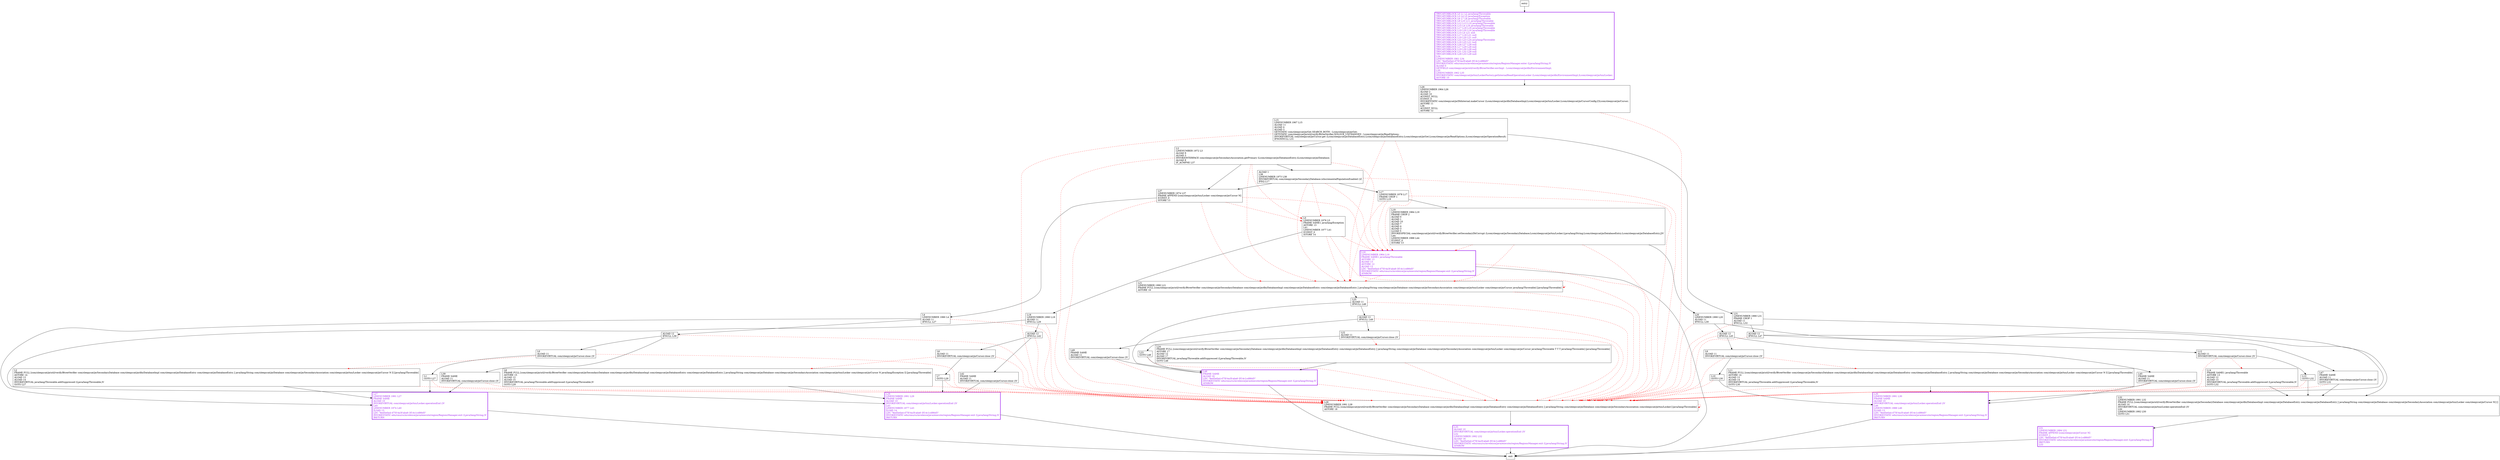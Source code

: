 digraph checkOneSecondaryKeyExists {
node [shape=record];
761502957 [label="ALOAD 12\lIFNULL L45\l"];
911440347 [label="L10\lGOTO L30\l"];
1302454725 [label="L18\lLINENUMBER 1990 L18\lALOAD 11\lIFNULL L29\l"];
796535531 [label="L42\lFRAME SAME\lALOAD 11\lINVOKEVIRTUAL com/sleepycat/je/Cursor.close ()V\l"];
146369534 [label="L20\lLINENUMBER 1990 L20\lALOAD 11\lIFNULL L30\l"];
2066231541 [label="L39\lFRAME SAME\lALOAD 11\lINVOKEVIRTUAL com/sleepycat/je/Cursor.close ()V\l"];
705374828 [label="L2\lFRAME FULL [com/sleepycat/je/util/verify/BtreeVerifier com/sleepycat/je/SecondaryDatabase com/sleepycat/je/dbi/DatabaseImpl com/sleepycat/je/DatabaseEntry com/sleepycat/je/DatabaseEntry J java/lang/String com/sleepycat/je/Database com/sleepycat/je/SecondaryAssociation com/sleepycat/je/txn/Locker com/sleepycat/je/Cursor N I] [java/lang/Throwable]\lASTORE 14\lALOAD 12\lALOAD 14\lINVOKEVIRTUAL java/lang/Throwable.addSuppressed (Ljava/lang/Throwable;)V\lGOTO L27\l"];
687613783 [label="ALOAD 12\lIFNULL L47\l"];
1609209728 [label="L27\lLINENUMBER 1991 L27\lFRAME SAME\lALOAD 10\lINVOKEVIRTUAL com/sleepycat/je/txn/Locker.operationEnd ()V\lL40\lLINENUMBER 1974 L40\lILOAD 13\lLDC \"8ed5e0a4-d75f-4a3f-aba6-3f14c1cd86d5\"\lINVOKESTATIC edu/cmu/cs/mvelezce/java/execute/region/RegionsManager.exit (Ljava/lang/String;)V\lIRETURN\l"];
486810035 [label="L8\lFRAME FULL [com/sleepycat/je/util/verify/BtreeVerifier com/sleepycat/je/SecondaryDatabase com/sleepycat/je/dbi/DatabaseImpl com/sleepycat/je/DatabaseEntry com/sleepycat/je/DatabaseEntry J java/lang/String com/sleepycat/je/Database com/sleepycat/je/SecondaryAssociation com/sleepycat/je/txn/Locker com/sleepycat/je/Cursor N java/lang/Exception I] [java/lang/Throwable]\lASTORE 15\lALOAD 12\lALOAD 15\lINVOKEVIRTUAL java/lang/Throwable.addSuppressed (Ljava/lang/Throwable;)V\lGOTO L29\l"];
1174825563 [label="L5\lLINENUMBER 1976 L5\lFRAME SAME1 java/lang/Exception\lASTORE 13\lL41\lLINENUMBER 1977 L41\lICONST_0\lISTORE 14\l"];
640073855 [label="L33\lALOAD 10\lINVOKEVIRTUAL com/sleepycat/je/txn/Locker.operationEnd ()V\lL52\lLINENUMBER 1992 L52\lALOAD 18\lLDC \"8ed5e0a4-d75f-4a3f-aba6-3f14c1cd86d5\"\lINVOKESTATIC edu/cmu/cs/mvelezce/java/execute/region/RegionsManager.exit (Ljava/lang/String;)V\lATHROW\l"];
393657900 [label="L45\lFRAME SAME\lALOAD 11\lINVOKEVIRTUAL com/sleepycat/je/Cursor.close ()V\l"];
1755698426 [label="L9\lALOAD 11\lINVOKEVIRTUAL com/sleepycat/je/Cursor.close ()V\l"];
699645715 [label="L3\lLINENUMBER 1972 L3\lALOAD 9\lALOAD 3\lINVOKEINTERFACE com/sleepycat/je/SecondaryAssociation.getPrimary (Lcom/sleepycat/je/DatabaseEntry;)Lcom/sleepycat/je/Database;\lALOAD 8\lIF_ACMPNE L37\l"];
1398062660 [label="L28\lLINENUMBER 1991 L28\lFRAME FULL [com/sleepycat/je/util/verify/BtreeVerifier com/sleepycat/je/SecondaryDatabase com/sleepycat/je/dbi/DatabaseImpl com/sleepycat/je/DatabaseEntry com/sleepycat/je/DatabaseEntry J java/lang/String com/sleepycat/je/Database com/sleepycat/je/SecondaryAssociation com/sleepycat/je/txn/Locker] [java/lang/Throwable]\lASTORE 18\l"];
1130006246 [label="ALOAD 1\lL38\lLINENUMBER 1973 L38\lINVOKEVIRTUAL com/sleepycat/je/SecondaryDatabase.isIncrementalPopulationEnabled ()Z\lIFEQ L17\l"];
473692697 [label="L37\lLINENUMBER 1974 L37\lFRAME APPEND [com/sleepycat/je/txn/Locker com/sleepycat/je/Cursor N]\lICONST_0\lISTORE 13\l"];
1030240965 [label="L1\lGOTO L27\l"];
1542248258 [label="L25\lALOAD 11\lIFNULL L48\l"];
30546476 [label="L7\lGOTO L29\l"];
559691473 [label="L51\lLINENUMBER 1994 L51\lFRAME APPEND [com/sleepycat/je/Cursor N]\lICONST_1\lLDC \"8ed5e0a4-d75f-4a3f-aba6-3f14c1cd86d5\"\lINVOKESTATIC edu/cmu/cs/mvelezce/java/execute/region/RegionsManager.exit (Ljava/lang/String;)V\lIRETURN\lL53\l"];
1608307584 [label="L15\lLINENUMBER 1967 L15\lALOAD 11\lALOAD 4\lALOAD 3\lGETSTATIC com/sleepycat/je/Get.SEARCH_BOTH : Lcom/sleepycat/je/Get;\lGETSTATIC com/sleepycat/je/util/verify/BtreeVerifier.NOLOCK_UNCHANGED : Lcom/sleepycat/je/ReadOptions;\lINVOKEVIRTUAL com/sleepycat/je/Cursor.get (Lcom/sleepycat/je/DatabaseEntry;Lcom/sleepycat/je/DatabaseEntry;Lcom/sleepycat/je/Get;Lcom/sleepycat/je/ReadOptions;)Lcom/sleepycat/je/OperationResult;\lIFNONNULL L31\l"];
1717619171 [label="L22\lALOAD 11\lINVOKEVIRTUAL com/sleepycat/je/Cursor.close ()V\l"];
613268350 [label="L21\lLINENUMBER 1990 L21\lFRAME FULL [com/sleepycat/je/util/verify/BtreeVerifier com/sleepycat/je/SecondaryDatabase com/sleepycat/je/dbi/DatabaseImpl com/sleepycat/je/DatabaseEntry com/sleepycat/je/DatabaseEntry J java/lang/String com/sleepycat/je/Database com/sleepycat/je/SecondaryAssociation com/sleepycat/je/txn/Locker com/sleepycat/je/Cursor java/lang/Throwable] [java/lang/Throwable]\lASTORE 16\l"];
666965575 [label="L11\lFRAME FULL [com/sleepycat/je/util/verify/BtreeVerifier com/sleepycat/je/SecondaryDatabase com/sleepycat/je/dbi/DatabaseImpl com/sleepycat/je/DatabaseEntry com/sleepycat/je/DatabaseEntry J java/lang/String com/sleepycat/je/Database com/sleepycat/je/SecondaryAssociation com/sleepycat/je/txn/Locker com/sleepycat/je/Cursor N I] [java/lang/Throwable]\lASTORE 14\lALOAD 12\lALOAD 14\lINVOKEVIRTUAL java/lang/Throwable.addSuppressed (Ljava/lang/Throwable;)V\lGOTO L30\l"];
1445952977 [label="L47\lFRAME SAME\lALOAD 11\lINVOKEVIRTUAL com/sleepycat/je/Cursor.close ()V\lGOTO L32\l"];
1746894718 [label="L0\lALOAD 11\lINVOKEVIRTUAL com/sleepycat/je/Cursor.close ()V\l"];
1161773596 [label="L48\lFRAME SAME\lALOAD 16\lLDC \"8ed5e0a4-d75f-4a3f-aba6-3f14c1cd86d5\"\lINVOKESTATIC edu/cmu/cs/mvelezce/java/execute/region/RegionsManager.exit (Ljava/lang/String;)V\lATHROW\l"];
1729763085 [label="ALOAD 12\lIFNULL L49\l"];
892166333 [label="L6\lALOAD 11\lINVOKEVIRTUAL com/sleepycat/je/Cursor.close ()V\l"];
832780701 [label="L32\lLINENUMBER 1991 L32\lFRAME FULL [com/sleepycat/je/util/verify/BtreeVerifier com/sleepycat/je/SecondaryDatabase com/sleepycat/je/dbi/DatabaseImpl com/sleepycat/je/DatabaseEntry com/sleepycat/je/DatabaseEntry J java/lang/String com/sleepycat/je/Database com/sleepycat/je/SecondaryAssociation com/sleepycat/je/txn/Locker com/sleepycat/je/Cursor N] []\lALOAD 10\lINVOKEVIRTUAL com/sleepycat/je/txn/Locker.operationEnd ()V\lL50\lLINENUMBER 1992 L50\lGOTO L51\l"];
1960344354 [label="L19\lLINENUMBER 1984 L19\lFRAME CHOP 2\lALOAD 0\lALOAD 1\lALOAD 10\lALOAD 7\lALOAD 4\lALOAD 3\lLLOAD 5\lINVOKESPECIAL com/sleepycat/je/util/verify/BtreeVerifier.setSecondaryDbCorrupt (Lcom/sleepycat/je/SecondaryDatabase;Lcom/sleepycat/je/txn/Locker;Ljava/lang/String;Lcom/sleepycat/je/DatabaseEntry;Lcom/sleepycat/je/DatabaseEntry;J)V\lL44\lLINENUMBER 1988 L44\lICONST_0\lISTORE 13\l"];
309577785 [label="L24\lFRAME FULL [com/sleepycat/je/util/verify/BtreeVerifier com/sleepycat/je/SecondaryDatabase com/sleepycat/je/dbi/DatabaseImpl com/sleepycat/je/DatabaseEntry com/sleepycat/je/DatabaseEntry J java/lang/String com/sleepycat/je/Database com/sleepycat/je/SecondaryAssociation com/sleepycat/je/txn/Locker com/sleepycat/je/Cursor java/lang/Throwable T T T java/lang/Throwable] [java/lang/Throwable]\lASTORE 17\lALOAD 12\lALOAD 17\lINVOKEVIRTUAL java/lang/Throwable.addSuppressed (Ljava/lang/Throwable;)V\lGOTO L48\l"];
992162317 [label="L26\lLINENUMBER 1964 L26\lALOAD 2\lALOAD 10\lACONST_NULL\lICONST_0\lINVOKESTATIC com/sleepycat/je/DbInternal.makeCursor (Lcom/sleepycat/je/dbi/DatabaseImpl;Lcom/sleepycat/je/txn/Locker;Lcom/sleepycat/je/CursorConfig;Z)Lcom/sleepycat/je/Cursor;\lASTORE 11\lL36\lACONST_NULL\lASTORE 12\l"];
1278136619 [label="L30\lLINENUMBER 1991 L30\lFRAME SAME\lALOAD 10\lINVOKEVIRTUAL com/sleepycat/je/txn/Locker.operationEnd ()V\lL46\lLINENUMBER 1988 L46\lILOAD 13\lLDC \"8ed5e0a4-d75f-4a3f-aba6-3f14c1cd86d5\"\lINVOKESTATIC edu/cmu/cs/mvelezce/java/execute/region/RegionsManager.exit (Ljava/lang/String;)V\lIRETURN\l"];
1636017092 [label="L16\lLINENUMBER 1964 L16\lFRAME SAME1 java/lang/Throwable\lASTORE 13\lALOAD 13\lASTORE 12\lALOAD 13\lLDC \"8ed5e0a4-d75f-4a3f-aba6-3f14c1cd86d5\"\lINVOKESTATIC edu/cmu/cs/mvelezce/java/execute/region/RegionsManager.exit (Ljava/lang/String;)V\lATHROW\l"];
1805459649 [label="ALOAD 12\lIFNULL L39\l"];
1207110073 [label="L31\lLINENUMBER 1990 L31\lFRAME CHOP 1\lALOAD 11\lIFNULL L32\l"];
530809621 [label="TRYCATCHBLOCK L0 L1 L2 java/lang/Throwable\lTRYCATCHBLOCK L3 L4 L5 java/lang/Exception\lTRYCATCHBLOCK L6 L7 L8 java/lang/Throwable\lTRYCATCHBLOCK L9 L10 L11 java/lang/Throwable\lTRYCATCHBLOCK L12 L13 L14 java/lang/Throwable\lTRYCATCHBLOCK L15 L4 L16 java/lang/Throwable\lTRYCATCHBLOCK L17 L18 L16 java/lang/Throwable\lTRYCATCHBLOCK L19 L20 L16 java/lang/Throwable\lTRYCATCHBLOCK L15 L4 L21 null\lTRYCATCHBLOCK L17 L18 L21 null\lTRYCATCHBLOCK L19 L20 L21 null\lTRYCATCHBLOCK L22 L23 L24 java/lang/Throwable\lTRYCATCHBLOCK L16 L25 L21 null\lTRYCATCHBLOCK L26 L27 L28 null\lTRYCATCHBLOCK L17 L29 L28 null\lTRYCATCHBLOCK L19 L30 L28 null\lTRYCATCHBLOCK L31 L32 L28 null\lTRYCATCHBLOCK L28 L33 L28 null\lL34\lLINENUMBER 1961 L34\lLDC \"8ed5e0a4-d75f-4a3f-aba6-3f14c1cd86d5\"\lINVOKESTATIC edu/cmu/cs/mvelezce/java/execute/region/RegionsManager.enter (Ljava/lang/String;)V\lALOAD 0\lGETFIELD com/sleepycat/je/util/verify/BtreeVerifier.envImpl : Lcom/sleepycat/je/dbi/EnvironmentImpl;\lL35\lLINENUMBER 1962 L35\lINVOKESTATIC com/sleepycat/je/txn/LockerFactory.getInternalReadOperationLocker (Lcom/sleepycat/je/dbi/EnvironmentImpl;)Lcom/sleepycat/je/txn/Locker;\lASTORE 10\l"];
961718606 [label="L17\lLINENUMBER 1978 L17\lFRAME CHOP 1\lGOTO L19\l"];
1373028198 [label="L23\lGOTO L48\l"];
1887473913 [label="L14\lFRAME SAME1 java/lang/Throwable\lASTORE 13\lALOAD 12\lALOAD 13\lINVOKEVIRTUAL java/lang/Throwable.addSuppressed (Ljava/lang/Throwable;)V\lGOTO L32\l"];
204473203 [label="L49\lFRAME SAME\lALOAD 11\lINVOKEVIRTUAL com/sleepycat/je/Cursor.close ()V\l"];
460628661 [label="L12\lALOAD 11\lINVOKEVIRTUAL com/sleepycat/je/Cursor.close ()V\l"];
1858020779 [label="L29\lLINENUMBER 1991 L29\lFRAME SAME\lALOAD 10\lINVOKEVIRTUAL com/sleepycat/je/txn/Locker.operationEnd ()V\lL43\lLINENUMBER 1977 L43\lILOAD 14\lLDC \"8ed5e0a4-d75f-4a3f-aba6-3f14c1cd86d5\"\lINVOKESTATIC edu/cmu/cs/mvelezce/java/execute/region/RegionsManager.exit (Ljava/lang/String;)V\lIRETURN\l"];
1563473701 [label="L13\lGOTO L32\l"];
939587259 [label="ALOAD 12\lIFNULL L42\l"];
985977300 [label="L4\lLINENUMBER 1990 L4\lALOAD 11\lIFNULL L27\l"];
entry;
exit;
761502957 -> 393657900
761502957 -> 1755698426
761502957 -> 1398062660 [style=dashed, color=red]
911440347 -> 1278136619
911440347 -> 1398062660 [style=dashed, color=red]
1302454725 -> 1858020779
1302454725 -> 939587259
1302454725 -> 1398062660 [style=dashed, color=red]
796535531 -> 1858020779
796535531 -> 1398062660 [style=dashed, color=red]
146369534 -> 1278136619
146369534 -> 761502957
146369534 -> 1398062660 [style=dashed, color=red]
2066231541 -> 1609209728
2066231541 -> 1398062660 [style=dashed, color=red]
705374828 -> 1609209728
705374828 -> 1398062660 [style=dashed, color=red]
687613783 -> 460628661
687613783 -> 1445952977
687613783 -> 1398062660 [style=dashed, color=red]
1609209728 -> exit
486810035 -> 1858020779
486810035 -> 1398062660 [style=dashed, color=red]
1174825563 -> 1636017092 [style=dashed, color=red]
1174825563 -> 1302454725
1174825563 -> 1398062660 [style=dashed, color=red]
1174825563 -> 613268350 [style=dashed, color=red]
640073855 -> exit
393657900 -> 1278136619
393657900 -> 1398062660 [style=dashed, color=red]
1755698426 -> 666965575 [style=dashed, color=red]
1755698426 -> 911440347
1755698426 -> 1398062660 [style=dashed, color=red]
699645715 -> 473692697
699645715 -> 1174825563 [style=dashed, color=red]
699645715 -> 1636017092 [style=dashed, color=red]
699645715 -> 1398062660 [style=dashed, color=red]
699645715 -> 1130006246
699645715 -> 613268350 [style=dashed, color=red]
1398062660 -> 640073855
1398062660 -> 1398062660 [style=dashed, color=red]
1130006246 -> 473692697
1130006246 -> 1174825563 [style=dashed, color=red]
1130006246 -> 1636017092 [style=dashed, color=red]
1130006246 -> 961718606
1130006246 -> 1398062660 [style=dashed, color=red]
1130006246 -> 613268350 [style=dashed, color=red]
473692697 -> 1174825563 [style=dashed, color=red]
473692697 -> 1636017092 [style=dashed, color=red]
473692697 -> 1398062660 [style=dashed, color=red]
473692697 -> 985977300
473692697 -> 613268350 [style=dashed, color=red]
entry -> 530809621
1030240965 -> 1609209728
1030240965 -> 1398062660 [style=dashed, color=red]
1542248258 -> 1161773596
1542248258 -> 1398062660 [style=dashed, color=red]
1542248258 -> 1729763085
30546476 -> 1858020779
30546476 -> 1398062660 [style=dashed, color=red]
559691473 -> exit
1608307584 -> 1636017092 [style=dashed, color=red]
1608307584 -> 1207110073
1608307584 -> 699645715
1608307584 -> 1398062660 [style=dashed, color=red]
1608307584 -> 613268350 [style=dashed, color=red]
1717619171 -> 309577785 [style=dashed, color=red]
1717619171 -> 1373028198
1717619171 -> 1398062660 [style=dashed, color=red]
613268350 -> 1542248258
613268350 -> 1398062660 [style=dashed, color=red]
613268350 -> 613268350 [style=dashed, color=red]
666965575 -> 1278136619
666965575 -> 1398062660 [style=dashed, color=red]
1445952977 -> 832780701
1445952977 -> 1398062660 [style=dashed, color=red]
1746894718 -> 1030240965
1746894718 -> 705374828 [style=dashed, color=red]
1746894718 -> 1398062660 [style=dashed, color=red]
1161773596 -> exit
1161773596 -> 1398062660 [style=dashed, color=red]
1729763085 -> 1717619171
1729763085 -> 1398062660 [style=dashed, color=red]
1729763085 -> 204473203
892166333 -> 30546476
892166333 -> 486810035 [style=dashed, color=red]
892166333 -> 1398062660 [style=dashed, color=red]
832780701 -> 559691473
1960344354 -> 146369534
1960344354 -> 1636017092 [style=dashed, color=red]
1960344354 -> 1398062660 [style=dashed, color=red]
1960344354 -> 613268350 [style=dashed, color=red]
309577785 -> 1161773596
309577785 -> 1398062660 [style=dashed, color=red]
992162317 -> 1608307584
992162317 -> 1398062660 [style=dashed, color=red]
1278136619 -> exit
1636017092 -> exit
1636017092 -> 1398062660 [style=dashed, color=red]
1636017092 -> 613268350 [style=dashed, color=red]
1805459649 -> 2066231541
1805459649 -> 1746894718
1805459649 -> 1398062660 [style=dashed, color=red]
1207110073 -> 832780701
1207110073 -> 687613783
1207110073 -> 1398062660 [style=dashed, color=red]
530809621 -> 992162317
961718606 -> 1960344354
961718606 -> 1636017092 [style=dashed, color=red]
961718606 -> 1398062660 [style=dashed, color=red]
961718606 -> 613268350 [style=dashed, color=red]
1373028198 -> 1161773596
1373028198 -> 1398062660 [style=dashed, color=red]
1887473913 -> 832780701
1887473913 -> 1398062660 [style=dashed, color=red]
204473203 -> 1161773596
204473203 -> 1398062660 [style=dashed, color=red]
460628661 -> 1563473701
460628661 -> 1887473913 [style=dashed, color=red]
460628661 -> 1398062660 [style=dashed, color=red]
1858020779 -> exit
1563473701 -> 832780701
1563473701 -> 1398062660 [style=dashed, color=red]
939587259 -> 892166333
939587259 -> 1398062660 [style=dashed, color=red]
939587259 -> 796535531
985977300 -> 1805459649
985977300 -> 1609209728
985977300 -> 1398062660 [style=dashed, color=red]
640073855[fontcolor="purple", penwidth=3, color="purple"];
1278136619[fontcolor="purple", penwidth=3, color="purple"];
1636017092[fontcolor="purple", penwidth=3, color="purple"];
530809621[fontcolor="purple", penwidth=3, color="purple"];
559691473[fontcolor="purple", penwidth=3, color="purple"];
1858020779[fontcolor="purple", penwidth=3, color="purple"];
1161773596[fontcolor="purple", penwidth=3, color="purple"];
1609209728[fontcolor="purple", penwidth=3, color="purple"];
}
